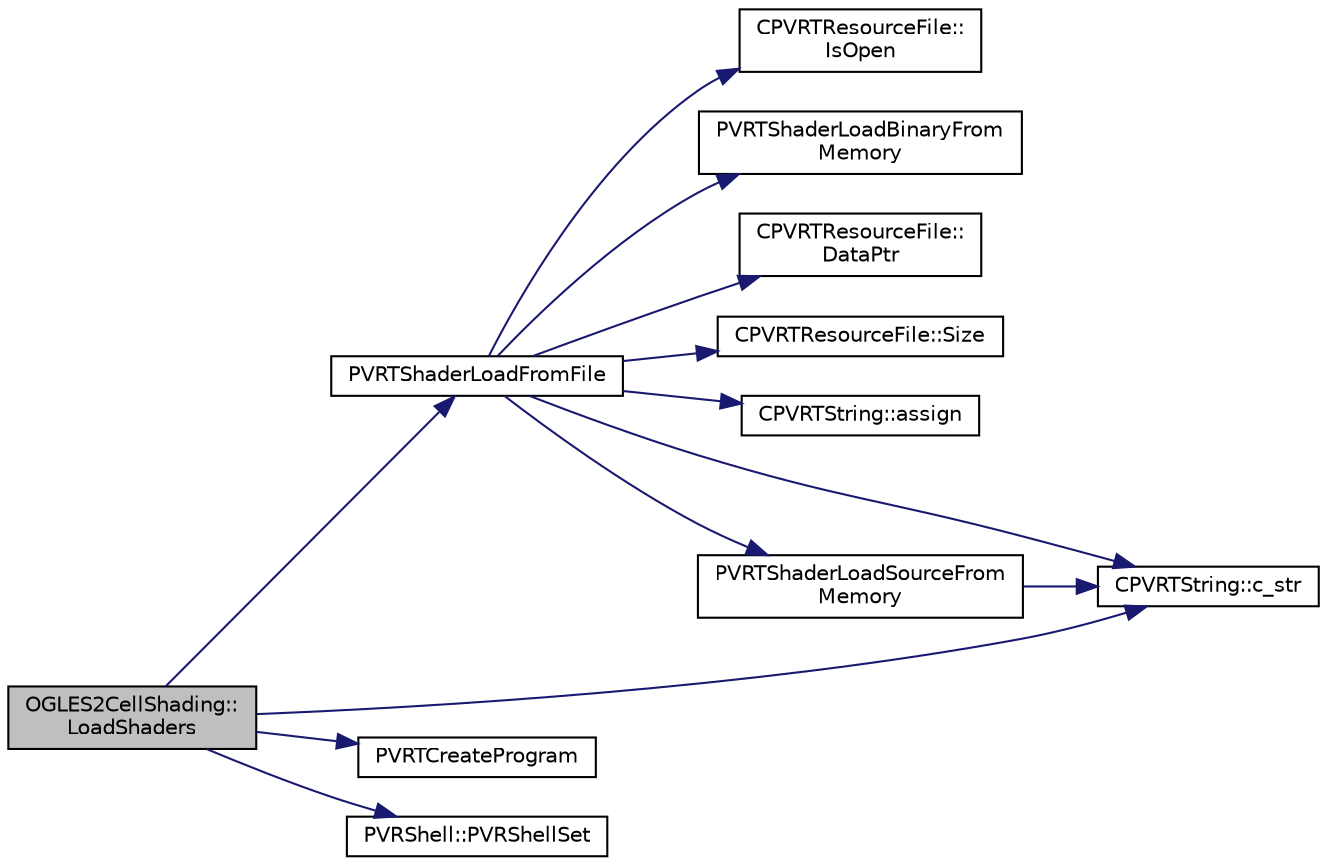 digraph "OGLES2CellShading::LoadShaders"
{
  edge [fontname="Helvetica",fontsize="10",labelfontname="Helvetica",labelfontsize="10"];
  node [fontname="Helvetica",fontsize="10",shape=record];
  rankdir="LR";
  Node1 [label="OGLES2CellShading::\lLoadShaders",height=0.2,width=0.4,color="black", fillcolor="grey75", style="filled", fontcolor="black"];
  Node1 -> Node2 [color="midnightblue",fontsize="10",style="solid",fontname="Helvetica"];
  Node2 [label="PVRTShaderLoadFromFile",height=0.2,width=0.4,color="black", fillcolor="white", style="filled",URL="$group___a_p_i___o_g_l_e_s2.html#ga568b6b49364c381f51f873e86d125138",tooltip="Loads a shader file into memory and passes it to the GL. It also passes defines that need to be pre-a..."];
  Node2 -> Node3 [color="midnightblue",fontsize="10",style="solid",fontname="Helvetica"];
  Node3 [label="CPVRTResourceFile::\lIsOpen",height=0.2,width=0.4,color="black", fillcolor="white", style="filled",URL="$class_c_p_v_r_t_resource_file.html#a484df820e9829438c0601bbc0aef7797",tooltip="Is the file open. "];
  Node2 -> Node4 [color="midnightblue",fontsize="10",style="solid",fontname="Helvetica"];
  Node4 [label="PVRTShaderLoadBinaryFrom\lMemory",height=0.2,width=0.4,color="black", fillcolor="white", style="filled",URL="$group___a_p_i___o_g_l_e_s2.html#gaeae857167097428a210514c0695a3ac7",tooltip="Takes a shader binary from memory and passes it to the GL. "];
  Node2 -> Node5 [color="midnightblue",fontsize="10",style="solid",fontname="Helvetica"];
  Node5 [label="CPVRTResourceFile::\lDataPtr",height=0.2,width=0.4,color="black", fillcolor="white", style="filled",URL="$class_c_p_v_r_t_resource_file.html#af3da413665ad9e932ae95676f3605781",tooltip="Returns a pointer to the file data. If the data is expected to be a string don&#39;t assume that it is nu..."];
  Node2 -> Node6 [color="midnightblue",fontsize="10",style="solid",fontname="Helvetica"];
  Node6 [label="CPVRTResourceFile::Size",height=0.2,width=0.4,color="black", fillcolor="white", style="filled",URL="$class_c_p_v_r_t_resource_file.html#adfd470f542fd27ee904966b116afd617",tooltip="Returns the size of the opened file. "];
  Node2 -> Node7 [color="midnightblue",fontsize="10",style="solid",fontname="Helvetica"];
  Node7 [label="CPVRTString::assign",height=0.2,width=0.4,color="black", fillcolor="white", style="filled",URL="$class_c_p_v_r_t_string.html#ada0fed209f3ddcb45cde07eff41b718a",tooltip="Assigns the string to the string _Ptr. "];
  Node2 -> Node8 [color="midnightblue",fontsize="10",style="solid",fontname="Helvetica"];
  Node8 [label="CPVRTString::c_str",height=0.2,width=0.4,color="black", fillcolor="white", style="filled",URL="$class_c_p_v_r_t_string.html#aabd1f2848c4b1d65e7418b264502687d",tooltip="Returns a const char* pointer of the string. "];
  Node2 -> Node9 [color="midnightblue",fontsize="10",style="solid",fontname="Helvetica"];
  Node9 [label="PVRTShaderLoadSourceFrom\lMemory",height=0.2,width=0.4,color="black", fillcolor="white", style="filled",URL="$group___a_p_i___o_g_l_e_s2.html#ga01702688579886d94df09c62817fab6c",tooltip="Loads a shader source code into memory and compiles it. It also pre-appends the array of defines that..."];
  Node9 -> Node8 [color="midnightblue",fontsize="10",style="solid",fontname="Helvetica"];
  Node1 -> Node10 [color="midnightblue",fontsize="10",style="solid",fontname="Helvetica"];
  Node10 [label="PVRTCreateProgram",height=0.2,width=0.4,color="black", fillcolor="white", style="filled",URL="$group___a_p_i___o_g_l_e_s2.html#ga47ba5cd4baf3d8541e222081b521d5c6",tooltip="Links a shader program. "];
  Node1 -> Node11 [color="midnightblue",fontsize="10",style="solid",fontname="Helvetica"];
  Node11 [label="PVRShell::PVRShellSet",height=0.2,width=0.4,color="black", fillcolor="white", style="filled",URL="$class_p_v_r_shell.html#afe4052dde87d659948defdd63529eee6",tooltip="This function is used to pass preferences to the PVRShell. If used, this function must be called from..."];
  Node1 -> Node8 [color="midnightblue",fontsize="10",style="solid",fontname="Helvetica"];
}
